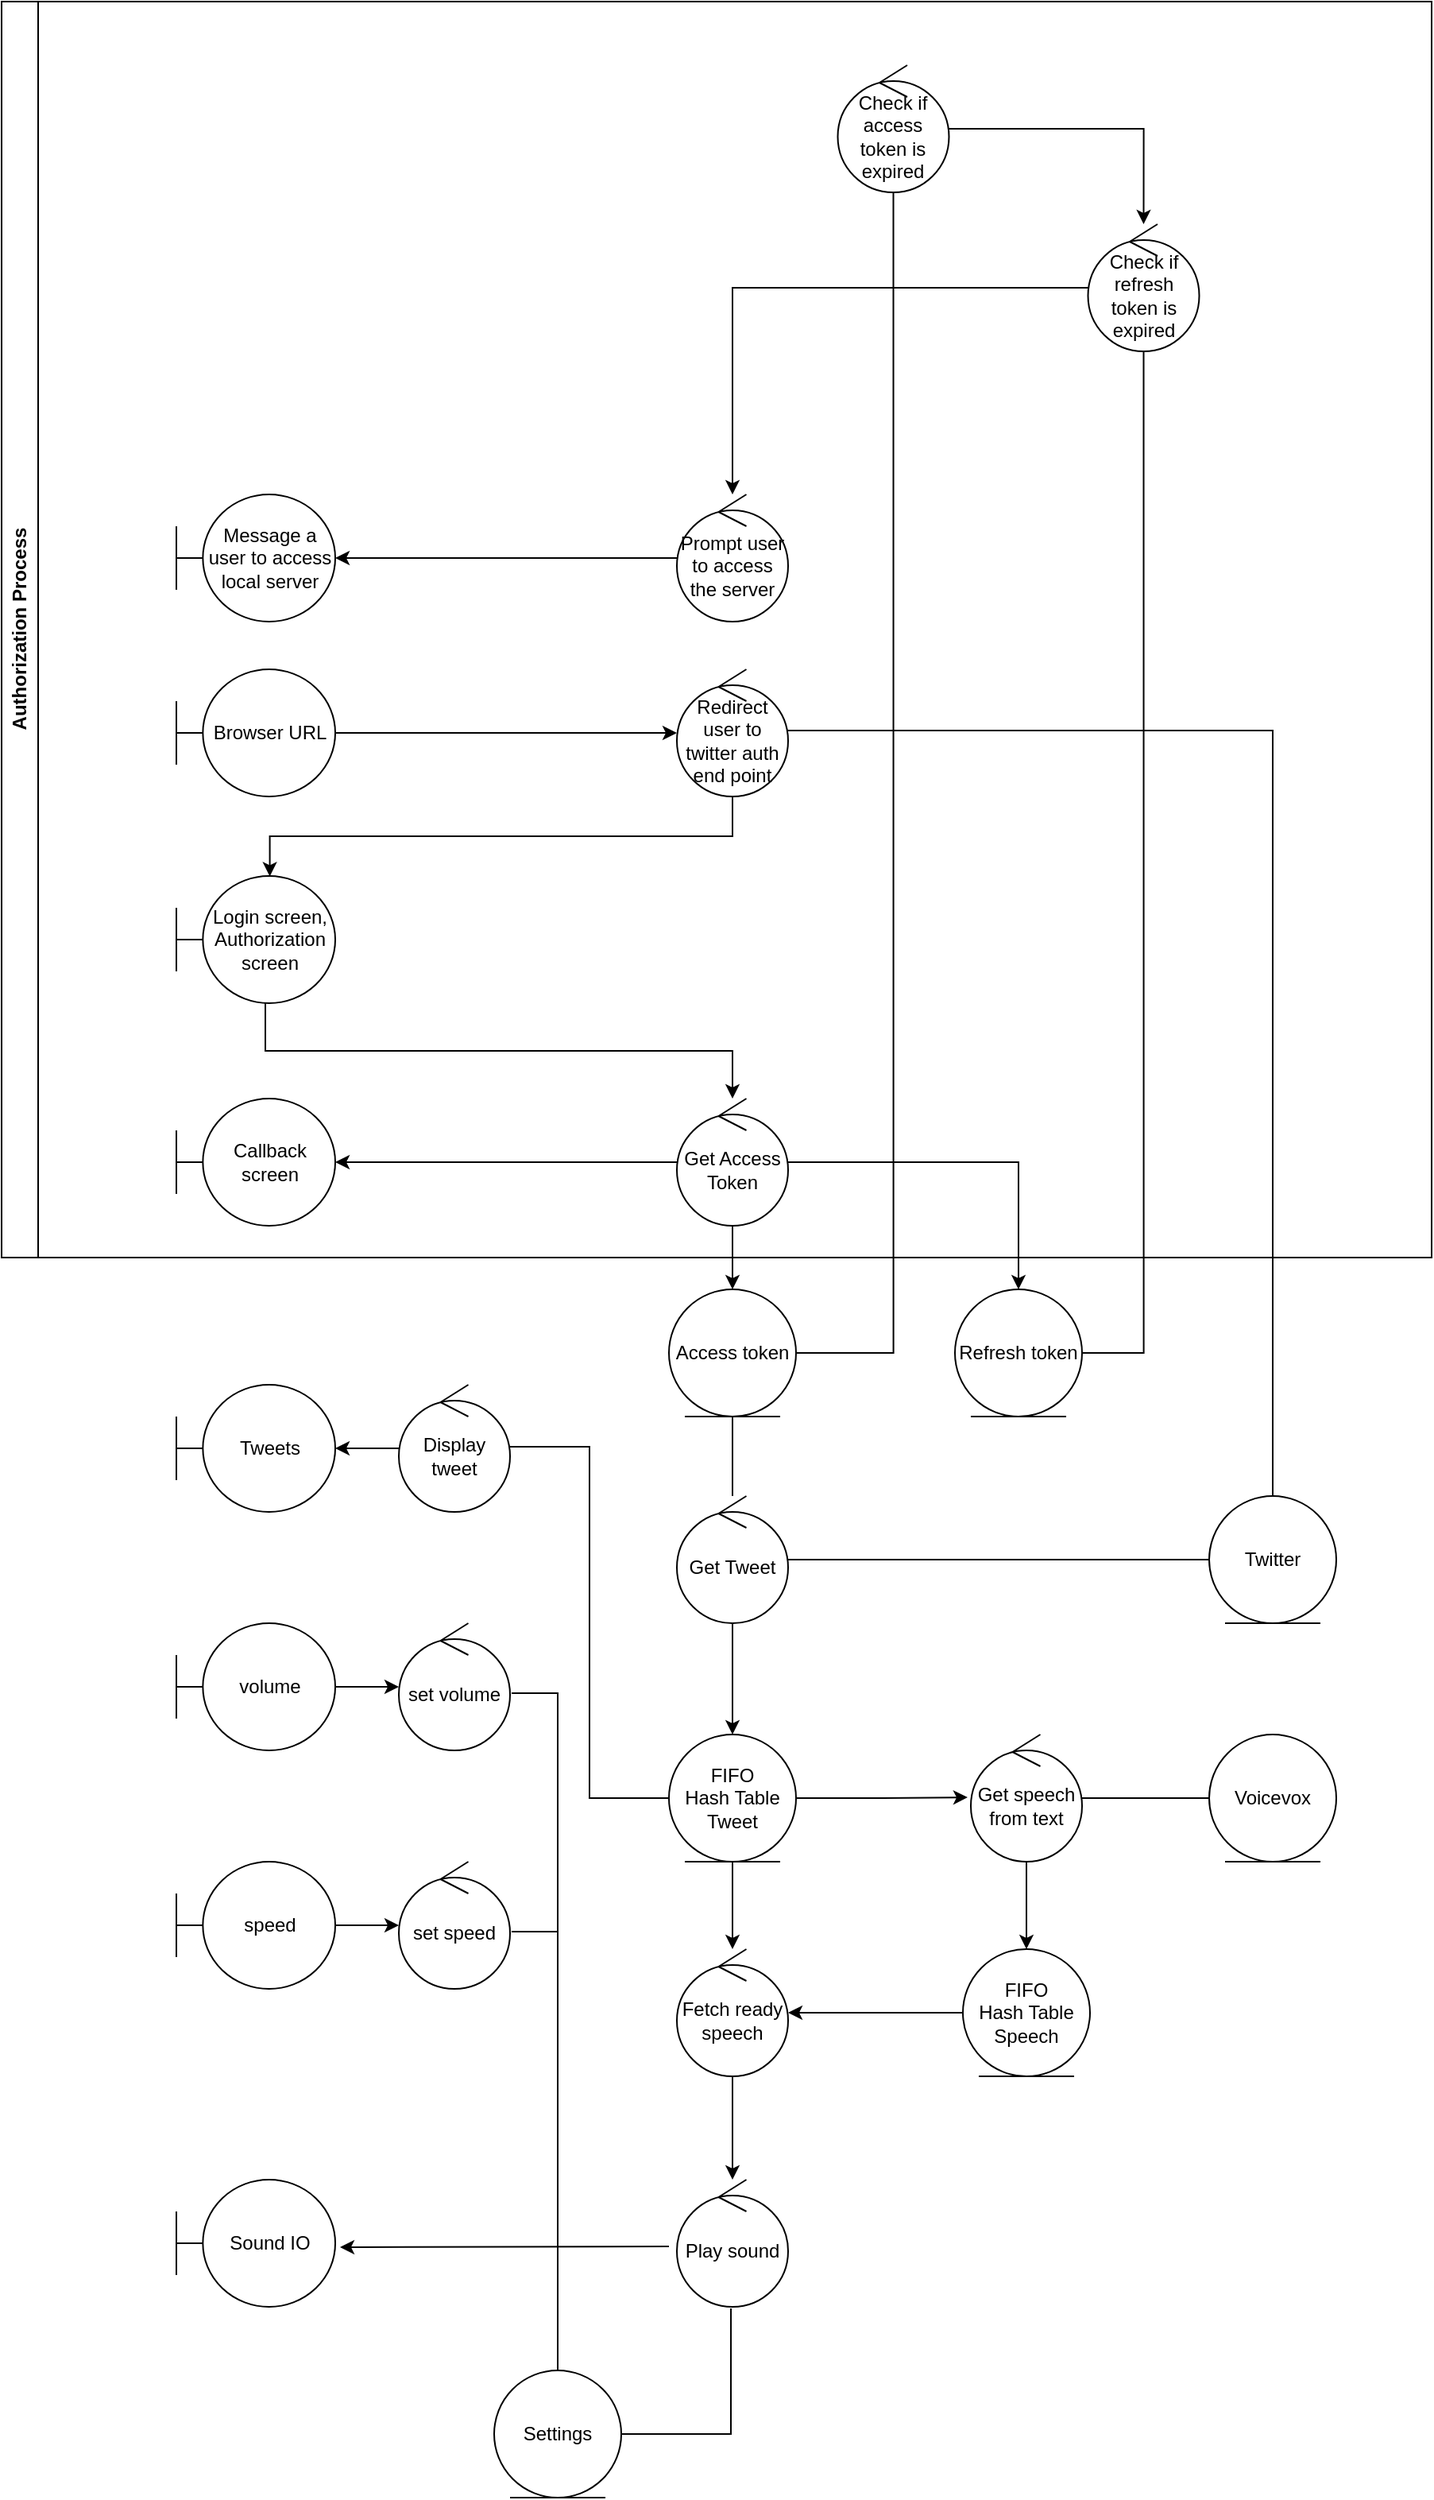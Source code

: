 <mxfile version="20.7.4" type="device"><diagram id="3N9dwglq0aPfwWLf2Ooz" name="Page-1"><mxGraphModel dx="1863" dy="1872" grid="1" gridSize="10" guides="1" tooltips="1" connect="1" arrows="1" fold="1" page="1" pageScale="1" pageWidth="850" pageHeight="1100" math="0" shadow="0"><root><mxCell id="0"/><mxCell id="1" parent="0"/><mxCell id="0fzMqD_CuxH86jNh-6Se-41" style="edgeStyle=orthogonalEdgeStyle;rounded=0;orthogonalLoop=1;jettySize=auto;html=1;endArrow=classic;endFill=1;" parent="1" source="0fzMqD_CuxH86jNh-6Se-1" target="0fzMqD_CuxH86jNh-6Se-35" edge="1"><mxGeometry relative="1" as="geometry"/></mxCell><mxCell id="0fzMqD_CuxH86jNh-6Se-1" value="volume" style="shape=umlBoundary;whiteSpace=wrap;html=1;" parent="1" vertex="1"><mxGeometry x="40" y="210" width="100" height="80" as="geometry"/></mxCell><mxCell id="0fzMqD_CuxH86jNh-6Se-42" style="edgeStyle=orthogonalEdgeStyle;rounded=0;orthogonalLoop=1;jettySize=auto;html=1;endArrow=classic;endFill=1;" parent="1" source="0fzMqD_CuxH86jNh-6Se-2" target="0fzMqD_CuxH86jNh-6Se-36" edge="1"><mxGeometry relative="1" as="geometry"/></mxCell><mxCell id="0fzMqD_CuxH86jNh-6Se-2" value="speed" style="shape=umlBoundary;whiteSpace=wrap;html=1;" parent="1" vertex="1"><mxGeometry x="40" y="360" width="100" height="80" as="geometry"/></mxCell><mxCell id="0fzMqD_CuxH86jNh-6Se-3" value="Tweets" style="shape=umlBoundary;whiteSpace=wrap;html=1;" parent="1" vertex="1"><mxGeometry x="40" y="60" width="100" height="80" as="geometry"/></mxCell><mxCell id="0fzMqD_CuxH86jNh-6Se-9" style="edgeStyle=orthogonalEdgeStyle;rounded=0;orthogonalLoop=1;jettySize=auto;html=1;entryX=0.5;entryY=0;entryDx=0;entryDy=0;" parent="1" source="0fzMqD_CuxH86jNh-6Se-4" target="0fzMqD_CuxH86jNh-6Se-5" edge="1"><mxGeometry relative="1" as="geometry"/></mxCell><mxCell id="0fzMqD_CuxH86jNh-6Se-24" style="edgeStyle=orthogonalEdgeStyle;rounded=0;orthogonalLoop=1;jettySize=auto;html=1;entryX=0;entryY=0.5;entryDx=0;entryDy=0;endArrow=none;endFill=0;" parent="1" source="0fzMqD_CuxH86jNh-6Se-4" target="0fzMqD_CuxH86jNh-6Se-23" edge="1"><mxGeometry relative="1" as="geometry"/></mxCell><mxCell id="0fzMqD_CuxH86jNh-6Se-4" value="Get Tweet" style="ellipse;shape=umlControl;whiteSpace=wrap;html=1;" parent="1" vertex="1"><mxGeometry x="355" y="130" width="70" height="80" as="geometry"/></mxCell><mxCell id="0fzMqD_CuxH86jNh-6Se-10" style="edgeStyle=orthogonalEdgeStyle;rounded=0;orthogonalLoop=1;jettySize=auto;html=1;" parent="1" source="0fzMqD_CuxH86jNh-6Se-5" target="0fzMqD_CuxH86jNh-6Se-8" edge="1"><mxGeometry relative="1" as="geometry"/></mxCell><mxCell id="0fzMqD_CuxH86jNh-6Se-34" style="edgeStyle=orthogonalEdgeStyle;rounded=0;orthogonalLoop=1;jettySize=auto;html=1;endArrow=none;endFill=0;entryX=1;entryY=0.488;entryDx=0;entryDy=0;entryPerimeter=0;" parent="1" source="0fzMqD_CuxH86jNh-6Se-5" target="0fzMqD_CuxH86jNh-6Se-32" edge="1"><mxGeometry relative="1" as="geometry"/></mxCell><mxCell id="0fzMqD_CuxH86jNh-6Se-5" value="FIFO&lt;br&gt;Hash Table&lt;br&gt;Tweet" style="ellipse;shape=umlEntity;whiteSpace=wrap;html=1;" parent="1" vertex="1"><mxGeometry x="350" y="280" width="80" height="80" as="geometry"/></mxCell><mxCell id="0fzMqD_CuxH86jNh-6Se-19" style="edgeStyle=orthogonalEdgeStyle;rounded=0;orthogonalLoop=1;jettySize=auto;html=1;" parent="1" source="0fzMqD_CuxH86jNh-6Se-7" target="0fzMqD_CuxH86jNh-6Se-17" edge="1"><mxGeometry relative="1" as="geometry"/></mxCell><mxCell id="0fzMqD_CuxH86jNh-6Se-26" style="edgeStyle=orthogonalEdgeStyle;rounded=0;orthogonalLoop=1;jettySize=auto;html=1;entryX=0;entryY=0.5;entryDx=0;entryDy=0;endArrow=none;endFill=0;" parent="1" source="0fzMqD_CuxH86jNh-6Se-7" target="0fzMqD_CuxH86jNh-6Se-25" edge="1"><mxGeometry relative="1" as="geometry"/></mxCell><mxCell id="0fzMqD_CuxH86jNh-6Se-7" value="Get speech from text" style="ellipse;shape=umlControl;whiteSpace=wrap;html=1;" parent="1" vertex="1"><mxGeometry x="540" y="280" width="70" height="80" as="geometry"/></mxCell><mxCell id="0fzMqD_CuxH86jNh-6Se-16" style="edgeStyle=orthogonalEdgeStyle;rounded=0;orthogonalLoop=1;jettySize=auto;html=1;entryX=-0.029;entryY=0.494;entryDx=0;entryDy=0;entryPerimeter=0;exitX=1;exitY=0.5;exitDx=0;exitDy=0;" parent="1" source="0fzMqD_CuxH86jNh-6Se-5" target="0fzMqD_CuxH86jNh-6Se-7" edge="1"><mxGeometry relative="1" as="geometry"/></mxCell><mxCell id="0fzMqD_CuxH86jNh-6Se-29" style="edgeStyle=orthogonalEdgeStyle;rounded=0;orthogonalLoop=1;jettySize=auto;html=1;endArrow=classic;endFill=1;" parent="1" source="0fzMqD_CuxH86jNh-6Se-8" target="0fzMqD_CuxH86jNh-6Se-13" edge="1"><mxGeometry relative="1" as="geometry"/></mxCell><mxCell id="0fzMqD_CuxH86jNh-6Se-8" value="Fetch ready speech" style="ellipse;shape=umlControl;whiteSpace=wrap;html=1;" parent="1" vertex="1"><mxGeometry x="355" y="415" width="70" height="80" as="geometry"/></mxCell><mxCell id="0fzMqD_CuxH86jNh-6Se-28" style="edgeStyle=orthogonalEdgeStyle;rounded=0;orthogonalLoop=1;jettySize=auto;html=1;entryX=1.03;entryY=0.531;entryDx=0;entryDy=0;entryPerimeter=0;endArrow=classic;endFill=1;" parent="1" target="0fzMqD_CuxH86jNh-6Se-27" edge="1"><mxGeometry relative="1" as="geometry"><mxPoint x="350" y="602" as="sourcePoint"/></mxGeometry></mxCell><mxCell id="0fzMqD_CuxH86jNh-6Se-13" value="Play sound" style="ellipse;shape=umlControl;whiteSpace=wrap;html=1;" parent="1" vertex="1"><mxGeometry x="355" y="560" width="70" height="80" as="geometry"/></mxCell><mxCell id="0fzMqD_CuxH86jNh-6Se-18" value="" style="edgeStyle=orthogonalEdgeStyle;rounded=0;orthogonalLoop=1;jettySize=auto;html=1;" parent="1" source="0fzMqD_CuxH86jNh-6Se-17" target="0fzMqD_CuxH86jNh-6Se-8" edge="1"><mxGeometry relative="1" as="geometry"/></mxCell><mxCell id="0fzMqD_CuxH86jNh-6Se-17" value="FIFO&lt;br&gt;Hash Table&lt;br&gt;Speech" style="ellipse;shape=umlEntity;whiteSpace=wrap;html=1;" parent="1" vertex="1"><mxGeometry x="535" y="415" width="80" height="80" as="geometry"/></mxCell><mxCell id="Jq5LMjVUWosJVbD8p3DX-3" style="edgeStyle=orthogonalEdgeStyle;rounded=0;orthogonalLoop=1;jettySize=auto;html=1;entryX=0.99;entryY=0.481;entryDx=0;entryDy=0;entryPerimeter=0;endArrow=none;endFill=0;" edge="1" parent="1" source="0fzMqD_CuxH86jNh-6Se-23" target="0fzMqD_CuxH86jNh-6Se-56"><mxGeometry relative="1" as="geometry"><Array as="points"><mxPoint x="730" y="-351"/></Array></mxGeometry></mxCell><mxCell id="0fzMqD_CuxH86jNh-6Se-23" value="Twitter" style="ellipse;shape=umlEntity;whiteSpace=wrap;html=1;" parent="1" vertex="1"><mxGeometry x="690" y="130" width="80" height="80" as="geometry"/></mxCell><mxCell id="0fzMqD_CuxH86jNh-6Se-25" value="Voicevox" style="ellipse;shape=umlEntity;whiteSpace=wrap;html=1;" parent="1" vertex="1"><mxGeometry x="690" y="280" width="80" height="80" as="geometry"/></mxCell><mxCell id="0fzMqD_CuxH86jNh-6Se-27" value="Sound IO" style="shape=umlBoundary;whiteSpace=wrap;html=1;" parent="1" vertex="1"><mxGeometry x="40" y="560" width="100" height="80" as="geometry"/></mxCell><mxCell id="0fzMqD_CuxH86jNh-6Se-33" style="edgeStyle=orthogonalEdgeStyle;rounded=0;orthogonalLoop=1;jettySize=auto;html=1;endArrow=classic;endFill=1;" parent="1" source="0fzMqD_CuxH86jNh-6Se-32" target="0fzMqD_CuxH86jNh-6Se-3" edge="1"><mxGeometry relative="1" as="geometry"/></mxCell><mxCell id="0fzMqD_CuxH86jNh-6Se-32" value="Display tweet" style="ellipse;shape=umlControl;whiteSpace=wrap;html=1;" parent="1" vertex="1"><mxGeometry x="180" y="60" width="70" height="80" as="geometry"/></mxCell><mxCell id="0fzMqD_CuxH86jNh-6Se-35" value="set volume" style="ellipse;shape=umlControl;whiteSpace=wrap;html=1;" parent="1" vertex="1"><mxGeometry x="180" y="210" width="70" height="80" as="geometry"/></mxCell><mxCell id="0fzMqD_CuxH86jNh-6Se-36" value="set speed" style="ellipse;shape=umlControl;whiteSpace=wrap;html=1;" parent="1" vertex="1"><mxGeometry x="180" y="360" width="70" height="80" as="geometry"/></mxCell><mxCell id="0fzMqD_CuxH86jNh-6Se-38" style="edgeStyle=orthogonalEdgeStyle;rounded=0;orthogonalLoop=1;jettySize=auto;html=1;entryX=1.014;entryY=0.55;entryDx=0;entryDy=0;entryPerimeter=0;endArrow=none;endFill=0;" parent="1" source="0fzMqD_CuxH86jNh-6Se-37" target="0fzMqD_CuxH86jNh-6Se-36" edge="1"><mxGeometry relative="1" as="geometry"/></mxCell><mxCell id="0fzMqD_CuxH86jNh-6Se-39" style="edgeStyle=orthogonalEdgeStyle;rounded=0;orthogonalLoop=1;jettySize=auto;html=1;entryX=1.014;entryY=0.55;entryDx=0;entryDy=0;entryPerimeter=0;endArrow=none;endFill=0;" parent="1" source="0fzMqD_CuxH86jNh-6Se-37" target="0fzMqD_CuxH86jNh-6Se-35" edge="1"><mxGeometry relative="1" as="geometry"/></mxCell><mxCell id="0fzMqD_CuxH86jNh-6Se-40" style="edgeStyle=orthogonalEdgeStyle;rounded=0;orthogonalLoop=1;jettySize=auto;html=1;entryX=0.486;entryY=1.013;entryDx=0;entryDy=0;entryPerimeter=0;endArrow=none;endFill=0;" parent="1" source="0fzMqD_CuxH86jNh-6Se-37" target="0fzMqD_CuxH86jNh-6Se-13" edge="1"><mxGeometry relative="1" as="geometry"/></mxCell><mxCell id="0fzMqD_CuxH86jNh-6Se-37" value="Settings" style="ellipse;shape=umlEntity;whiteSpace=wrap;html=1;" parent="1" vertex="1"><mxGeometry x="240" y="680" width="80" height="80" as="geometry"/></mxCell><mxCell id="0fzMqD_CuxH86jNh-6Se-51" style="edgeStyle=orthogonalEdgeStyle;rounded=0;orthogonalLoop=1;jettySize=auto;html=1;endArrow=classic;endFill=1;exitX=0.56;exitY=1;exitDx=0;exitDy=0;exitPerimeter=0;" parent="1" source="0fzMqD_CuxH86jNh-6Se-43" target="0fzMqD_CuxH86jNh-6Se-50" edge="1"><mxGeometry relative="1" as="geometry"/></mxCell><mxCell id="0fzMqD_CuxH86jNh-6Se-48" style="edgeStyle=orthogonalEdgeStyle;rounded=0;orthogonalLoop=1;jettySize=auto;html=1;endArrow=classic;endFill=1;" parent="1" source="0fzMqD_CuxH86jNh-6Se-44" edge="1"><mxGeometry relative="1" as="geometry"><mxPoint x="140" y="-460" as="targetPoint"/></mxGeometry></mxCell><mxCell id="0fzMqD_CuxH86jNh-6Se-44" value="Prompt user to access the server" style="ellipse;shape=umlControl;whiteSpace=wrap;html=1;" parent="1" vertex="1"><mxGeometry x="355" y="-500" width="70" height="80" as="geometry"/></mxCell><mxCell id="0fzMqD_CuxH86jNh-6Se-64" style="edgeStyle=orthogonalEdgeStyle;rounded=0;orthogonalLoop=1;jettySize=auto;html=1;endArrow=none;endFill=0;" parent="1" source="0fzMqD_CuxH86jNh-6Se-45" target="0fzMqD_CuxH86jNh-6Se-59" edge="1"><mxGeometry relative="1" as="geometry"/></mxCell><mxCell id="Jq5LMjVUWosJVbD8p3DX-4" style="edgeStyle=orthogonalEdgeStyle;rounded=0;orthogonalLoop=1;jettySize=auto;html=1;endArrow=none;endFill=0;" edge="1" parent="1" source="0fzMqD_CuxH86jNh-6Se-45" target="0fzMqD_CuxH86jNh-6Se-4"><mxGeometry relative="1" as="geometry"/></mxCell><mxCell id="0fzMqD_CuxH86jNh-6Se-45" value="Access token" style="ellipse;shape=umlEntity;whiteSpace=wrap;html=1;" parent="1" vertex="1"><mxGeometry x="350" width="80" height="80" as="geometry"/></mxCell><mxCell id="0fzMqD_CuxH86jNh-6Se-47" value="Callback screen" style="shape=umlBoundary;whiteSpace=wrap;html=1;" parent="1" vertex="1"><mxGeometry x="40" y="-120" width="100" height="80" as="geometry"/></mxCell><mxCell id="0fzMqD_CuxH86jNh-6Se-61" style="edgeStyle=orthogonalEdgeStyle;rounded=0;orthogonalLoop=1;jettySize=auto;html=1;entryX=0.5;entryY=0;entryDx=0;entryDy=0;endArrow=classic;endFill=1;" parent="1" source="0fzMqD_CuxH86jNh-6Se-50" target="0fzMqD_CuxH86jNh-6Se-45" edge="1"><mxGeometry relative="1" as="geometry"/></mxCell><mxCell id="0fzMqD_CuxH86jNh-6Se-62" style="edgeStyle=orthogonalEdgeStyle;rounded=0;orthogonalLoop=1;jettySize=auto;html=1;endArrow=classic;endFill=1;" parent="1" source="0fzMqD_CuxH86jNh-6Se-50" target="0fzMqD_CuxH86jNh-6Se-47" edge="1"><mxGeometry relative="1" as="geometry"/></mxCell><mxCell id="0fzMqD_CuxH86jNh-6Se-71" style="edgeStyle=orthogonalEdgeStyle;rounded=0;orthogonalLoop=1;jettySize=auto;html=1;endArrow=classic;endFill=1;" parent="1" source="0fzMqD_CuxH86jNh-6Se-50" target="0fzMqD_CuxH86jNh-6Se-63" edge="1"><mxGeometry relative="1" as="geometry"/></mxCell><mxCell id="0fzMqD_CuxH86jNh-6Se-50" value="Get Access Token" style="ellipse;shape=umlControl;whiteSpace=wrap;html=1;" parent="1" vertex="1"><mxGeometry x="355" y="-120" width="70" height="80" as="geometry"/></mxCell><mxCell id="0fzMqD_CuxH86jNh-6Se-53" value="Message a user to access local server" style="shape=umlBoundary;whiteSpace=wrap;html=1;" parent="1" vertex="1"><mxGeometry x="40" y="-500" width="100" height="80" as="geometry"/></mxCell><mxCell id="0fzMqD_CuxH86jNh-6Se-57" style="edgeStyle=orthogonalEdgeStyle;rounded=0;orthogonalLoop=1;jettySize=auto;html=1;endArrow=classic;endFill=1;" parent="1" source="0fzMqD_CuxH86jNh-6Se-55" target="0fzMqD_CuxH86jNh-6Se-56" edge="1"><mxGeometry relative="1" as="geometry"/></mxCell><mxCell id="0fzMqD_CuxH86jNh-6Se-55" value="Browser URL" style="shape=umlBoundary;whiteSpace=wrap;html=1;" parent="1" vertex="1"><mxGeometry x="40" y="-390" width="100" height="80" as="geometry"/></mxCell><mxCell id="0fzMqD_CuxH86jNh-6Se-58" style="edgeStyle=orthogonalEdgeStyle;rounded=0;orthogonalLoop=1;jettySize=auto;html=1;entryX=0.588;entryY=0.003;entryDx=0;entryDy=0;entryPerimeter=0;endArrow=classic;endFill=1;exitX=0.5;exitY=1.006;exitDx=0;exitDy=0;exitPerimeter=0;" parent="1" source="0fzMqD_CuxH86jNh-6Se-56" target="0fzMqD_CuxH86jNh-6Se-43" edge="1"><mxGeometry relative="1" as="geometry"/></mxCell><mxCell id="0fzMqD_CuxH86jNh-6Se-56" value="Redirect user to twitter auth end point" style="ellipse;shape=umlControl;whiteSpace=wrap;html=1;" parent="1" vertex="1"><mxGeometry x="355" y="-390" width="70" height="80" as="geometry"/></mxCell><mxCell id="0fzMqD_CuxH86jNh-6Se-66" style="edgeStyle=orthogonalEdgeStyle;rounded=0;orthogonalLoop=1;jettySize=auto;html=1;endArrow=classic;endFill=1;" parent="1" source="0fzMqD_CuxH86jNh-6Se-59" target="0fzMqD_CuxH86jNh-6Se-60" edge="1"><mxGeometry relative="1" as="geometry"/></mxCell><mxCell id="0fzMqD_CuxH86jNh-6Se-59" value="Check if access token is expired" style="ellipse;shape=umlControl;whiteSpace=wrap;html=1;" parent="1" vertex="1"><mxGeometry x="456.25" y="-770" width="70" height="80" as="geometry"/></mxCell><mxCell id="0fzMqD_CuxH86jNh-6Se-68" style="edgeStyle=orthogonalEdgeStyle;rounded=0;orthogonalLoop=1;jettySize=auto;html=1;endArrow=classic;endFill=1;" parent="1" source="0fzMqD_CuxH86jNh-6Se-60" target="0fzMqD_CuxH86jNh-6Se-44" edge="1"><mxGeometry relative="1" as="geometry"/></mxCell><mxCell id="0fzMqD_CuxH86jNh-6Se-60" value="Check if refresh token is expired" style="ellipse;shape=umlControl;whiteSpace=wrap;html=1;" parent="1" vertex="1"><mxGeometry x="613.75" y="-670" width="70" height="80" as="geometry"/></mxCell><mxCell id="0fzMqD_CuxH86jNh-6Se-65" style="edgeStyle=orthogonalEdgeStyle;rounded=0;orthogonalLoop=1;jettySize=auto;html=1;endArrow=none;endFill=0;" parent="1" source="0fzMqD_CuxH86jNh-6Se-63" target="0fzMqD_CuxH86jNh-6Se-60" edge="1"><mxGeometry relative="1" as="geometry"/></mxCell><mxCell id="0fzMqD_CuxH86jNh-6Se-63" value="Refresh token" style="ellipse;shape=umlEntity;whiteSpace=wrap;html=1;" parent="1" vertex="1"><mxGeometry x="530" width="80" height="80" as="geometry"/></mxCell><mxCell id="0fzMqD_CuxH86jNh-6Se-70" value="Authorization Process" style="swimlane;horizontal=0;whiteSpace=wrap;html=1;" parent="1" vertex="1"><mxGeometry x="-70" y="-810" width="900" height="790" as="geometry"/></mxCell><mxCell id="0fzMqD_CuxH86jNh-6Se-43" value="Login screen, Authorization screen" style="shape=umlBoundary;whiteSpace=wrap;html=1;" parent="0fzMqD_CuxH86jNh-6Se-70" vertex="1"><mxGeometry x="110" y="550" width="100" height="80" as="geometry"/></mxCell></root></mxGraphModel></diagram></mxfile>